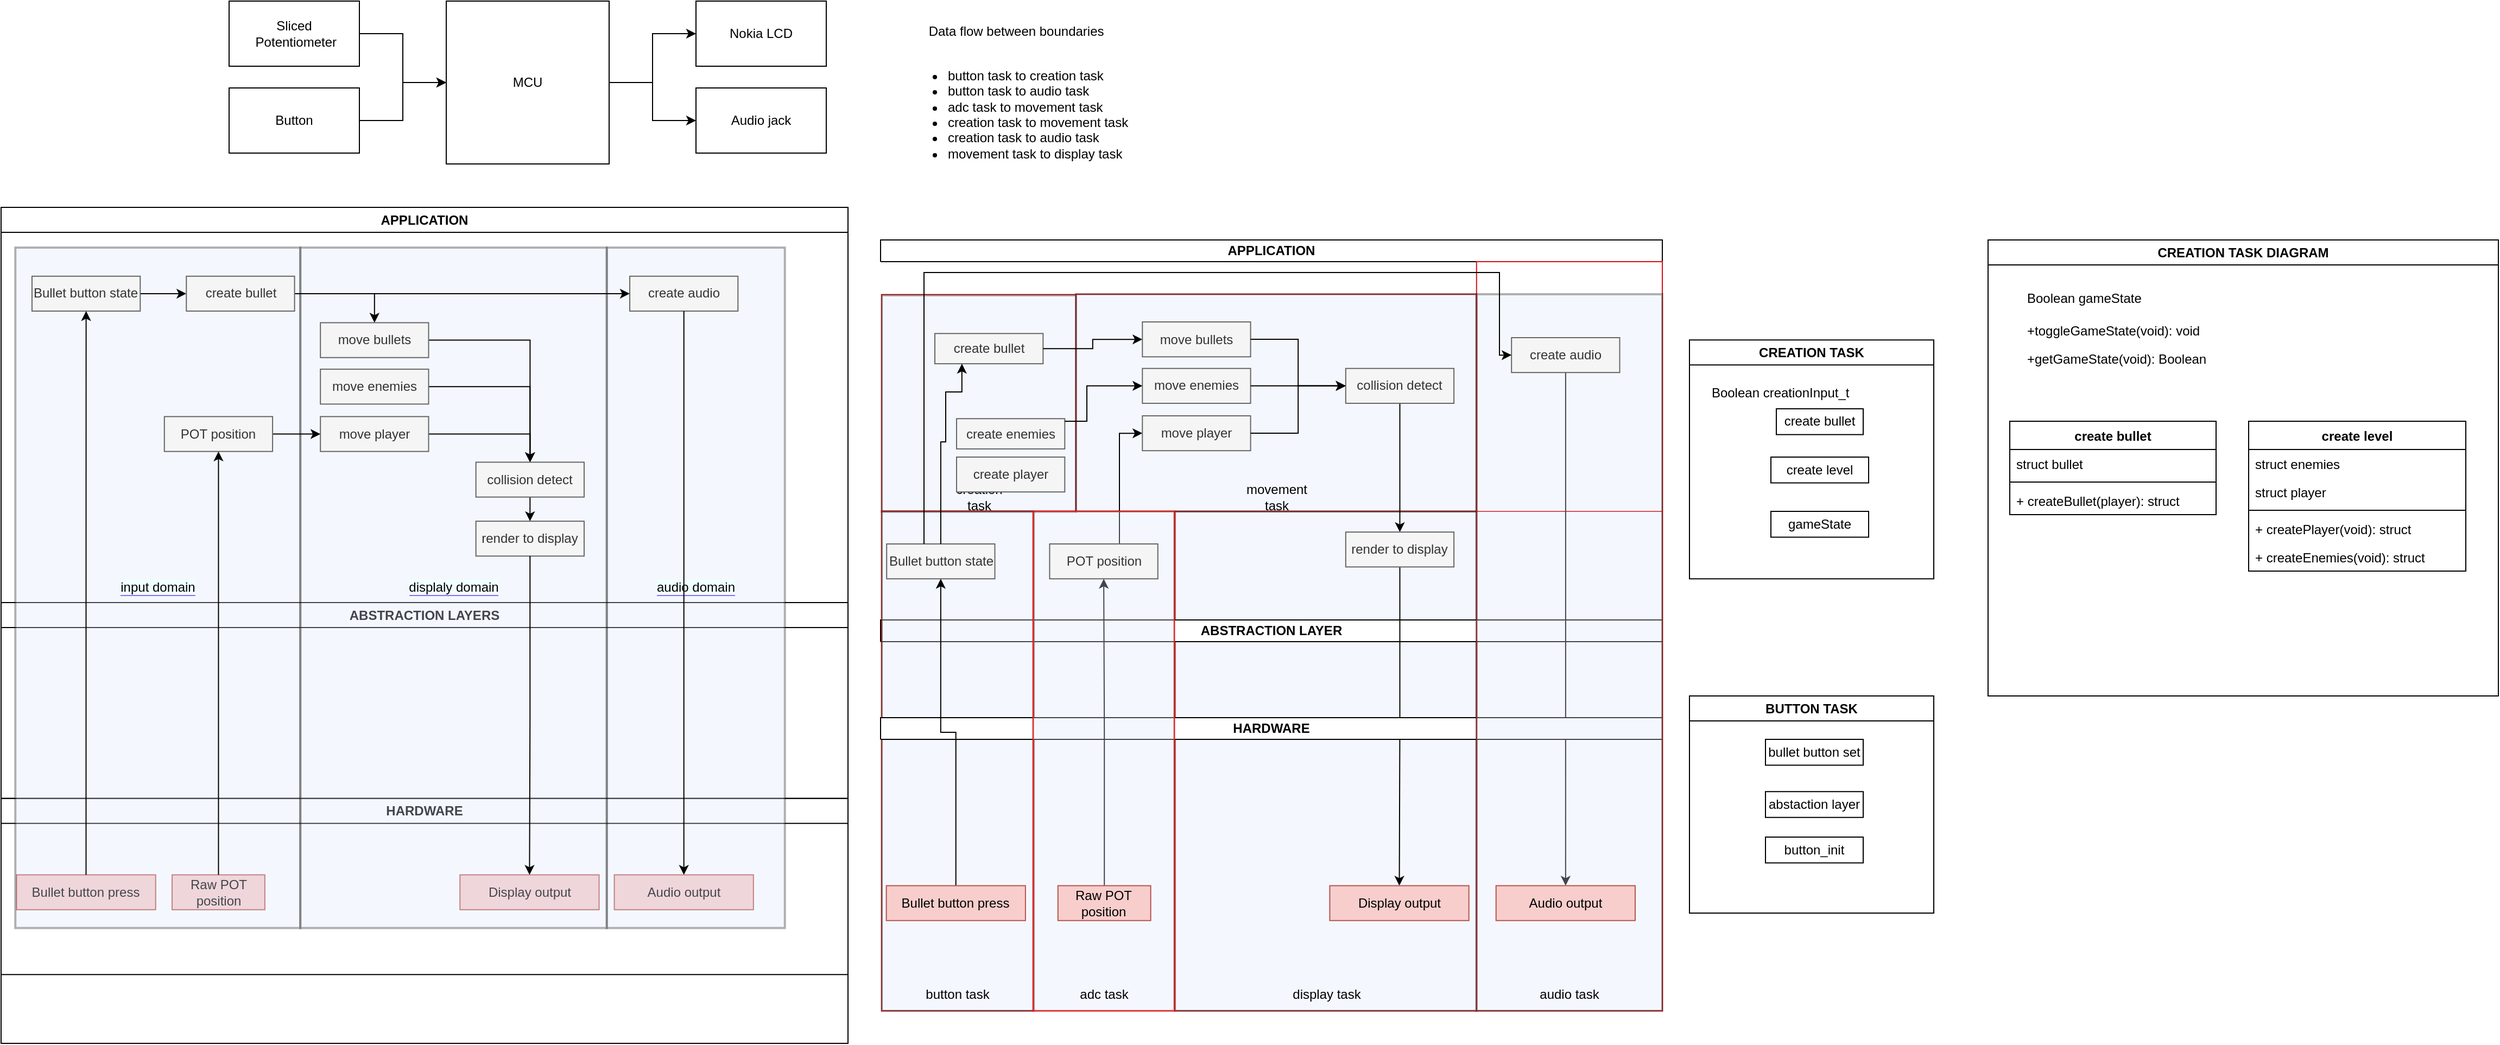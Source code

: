 <mxfile version="20.8.16" type="device"><diagram name="Page-1" id="1NELx2AEdOqGY9zQtOVI"><mxGraphModel dx="2537" dy="984" grid="1" gridSize="10" guides="1" tooltips="1" connect="1" arrows="1" fold="1" page="1" pageScale="1" pageWidth="850" pageHeight="1100" math="0" shadow="0"><root><mxCell id="0"/><mxCell id="1" parent="0"/><mxCell id="5uZmTCG0wgEWwoezwsLT-21" style="edgeStyle=orthogonalEdgeStyle;rounded=0;orthogonalLoop=1;jettySize=auto;html=1;" parent="1" source="5uZmTCG0wgEWwoezwsLT-16" target="5uZmTCG0wgEWwoezwsLT-18" edge="1"><mxGeometry relative="1" as="geometry"/></mxCell><mxCell id="5uZmTCG0wgEWwoezwsLT-16" value="Sliced&lt;br&gt;&amp;nbsp;Potentiometer" style="rounded=0;whiteSpace=wrap;html=1;" parent="1" vertex="1"><mxGeometry x="-630" y="80" width="120" height="60" as="geometry"/></mxCell><mxCell id="5uZmTCG0wgEWwoezwsLT-22" style="edgeStyle=orthogonalEdgeStyle;rounded=0;orthogonalLoop=1;jettySize=auto;html=1;entryX=0;entryY=0.5;entryDx=0;entryDy=0;" parent="1" source="5uZmTCG0wgEWwoezwsLT-17" target="5uZmTCG0wgEWwoezwsLT-18" edge="1"><mxGeometry relative="1" as="geometry"/></mxCell><mxCell id="5uZmTCG0wgEWwoezwsLT-17" value="Button" style="rounded=0;whiteSpace=wrap;html=1;" parent="1" vertex="1"><mxGeometry x="-630" y="160" width="120" height="60" as="geometry"/></mxCell><mxCell id="5uZmTCG0wgEWwoezwsLT-23" style="edgeStyle=orthogonalEdgeStyle;rounded=0;orthogonalLoop=1;jettySize=auto;html=1;entryX=0;entryY=0.5;entryDx=0;entryDy=0;" parent="1" source="5uZmTCG0wgEWwoezwsLT-18" target="5uZmTCG0wgEWwoezwsLT-19" edge="1"><mxGeometry relative="1" as="geometry"/></mxCell><mxCell id="5uZmTCG0wgEWwoezwsLT-24" style="edgeStyle=orthogonalEdgeStyle;rounded=0;orthogonalLoop=1;jettySize=auto;html=1;" parent="1" source="5uZmTCG0wgEWwoezwsLT-18" target="5uZmTCG0wgEWwoezwsLT-20" edge="1"><mxGeometry relative="1" as="geometry"/></mxCell><mxCell id="5uZmTCG0wgEWwoezwsLT-18" value="MCU" style="whiteSpace=wrap;html=1;aspect=fixed;" parent="1" vertex="1"><mxGeometry x="-430" y="80" width="150" height="150" as="geometry"/></mxCell><mxCell id="5uZmTCG0wgEWwoezwsLT-19" value="Nokia LCD" style="rounded=0;whiteSpace=wrap;html=1;" parent="1" vertex="1"><mxGeometry x="-200" y="80" width="120" height="60" as="geometry"/></mxCell><mxCell id="5uZmTCG0wgEWwoezwsLT-20" value="Audio jack" style="rounded=0;whiteSpace=wrap;html=1;" parent="1" vertex="1"><mxGeometry x="-200" y="160" width="120" height="60" as="geometry"/></mxCell><mxCell id="bnLN7PZS4rOPVqnWABHu-83" value="HARDWARE" style="swimlane;whiteSpace=wrap;html=1;" parent="1" vertex="1"><mxGeometry x="-840" y="814.35" width="780" height="225.65" as="geometry"><mxRectangle x="130" y="420" width="140" height="30" as="alternateBounds"/></mxGeometry></mxCell><mxCell id="bnLN7PZS4rOPVqnWABHu-84" value="" style="group" parent="bnLN7PZS4rOPVqnWABHu-83" vertex="1" connectable="0"><mxGeometry x="14.237" y="70.413" width="678.669" height="32.118" as="geometry"/></mxCell><mxCell id="bnLN7PZS4rOPVqnWABHu-85" value="Audio output" style="text;html=1;align=center;verticalAlign=middle;whiteSpace=wrap;rounded=0;fillColor=#f8cecc;strokeColor=#b85450;" parent="bnLN7PZS4rOPVqnWABHu-84" vertex="1"><mxGeometry x="550.534" width="128.136" height="32.118" as="geometry"/></mxCell><mxCell id="bnLN7PZS4rOPVqnWABHu-86" value="Display output" style="text;html=1;align=center;verticalAlign=middle;whiteSpace=wrap;rounded=0;fillColor=#f8cecc;strokeColor=#b85450;" parent="bnLN7PZS4rOPVqnWABHu-84" vertex="1"><mxGeometry x="408.389" width="128.136" height="32.118" as="geometry"/></mxCell><mxCell id="bnLN7PZS4rOPVqnWABHu-87" value="Bullet button press" style="text;html=1;align=center;verticalAlign=middle;whiteSpace=wrap;rounded=0;fillColor=#f8cecc;strokeColor=#b85450;" parent="bnLN7PZS4rOPVqnWABHu-84" vertex="1"><mxGeometry width="128.136" height="32.118" as="geometry"/></mxCell><mxCell id="bnLN7PZS4rOPVqnWABHu-88" value="Raw POT position" style="text;html=1;align=center;verticalAlign=middle;whiteSpace=wrap;rounded=0;fillColor=#f8cecc;strokeColor=#b85450;" parent="bnLN7PZS4rOPVqnWABHu-84" vertex="1"><mxGeometry x="143.27" width="85.424" height="32.118" as="geometry"/></mxCell><mxCell id="bnLN7PZS4rOPVqnWABHu-89" value="ABSTRACTION LAYERS" style="swimlane;whiteSpace=wrap;html=1;" parent="1" vertex="1"><mxGeometry x="-840" y="634" width="780" height="180.35" as="geometry"><mxRectangle y="280.769" width="140" height="30" as="alternateBounds"/></mxGeometry></mxCell><mxCell id="bnLN7PZS4rOPVqnWABHu-90" value="APPLICATION" style="swimlane;whiteSpace=wrap;html=1;" parent="1" vertex="1"><mxGeometry x="-840" y="270" width="780" height="706.59" as="geometry"><mxRectangle x="130" y="420" width="140" height="30" as="alternateBounds"/></mxGeometry></mxCell><mxCell id="bnLN7PZS4rOPVqnWABHu-91" value="&lt;span style=&quot;background-color: rgb(240, 255, 255);&quot;&gt;input domain&lt;/span&gt;" style="rounded=0;whiteSpace=wrap;html=1;labelBackgroundColor=#9169FF;fillColor=#dae8fc;strokeColor=default;shadow=0;glass=0;imageAspect=1;opacity=30;gradientColor=none;strokeWidth=2;" parent="bnLN7PZS4rOPVqnWABHu-90" vertex="1"><mxGeometry x="13.125" y="37.053" width="262.5" height="626.712" as="geometry"/></mxCell><mxCell id="bnLN7PZS4rOPVqnWABHu-92" value="&lt;span style=&quot;background-color: rgb(240, 255, 255);&quot;&gt;audio domain&lt;/span&gt;" style="rounded=0;whiteSpace=wrap;html=1;labelBackgroundColor=#9169FF;fillColor=#dae8fc;strokeColor=#010203;shadow=0;glass=0;imageAspect=1;opacity=30;strokeWidth=2;" parent="bnLN7PZS4rOPVqnWABHu-90" vertex="1"><mxGeometry x="557.812" y="37.053" width="164.062" height="626.712" as="geometry"/></mxCell><mxCell id="bnLN7PZS4rOPVqnWABHu-93" value="&lt;span style=&quot;background-color: rgb(240, 255, 255);&quot;&gt;displaly domain&lt;/span&gt;" style="rounded=0;whiteSpace=wrap;html=1;labelBackgroundColor=#9169FF;fillColor=#dae8fc;strokeColor=#000000;shadow=0;glass=0;imageAspect=1;opacity=30;strokeWidth=2;" parent="bnLN7PZS4rOPVqnWABHu-90" vertex="1"><mxGeometry x="275.625" y="37.053" width="282.188" height="626.712" as="geometry"/></mxCell><mxCell id="bnLN7PZS4rOPVqnWABHu-94" value="create audio" style="text;html=1;align=center;verticalAlign=middle;whiteSpace=wrap;rounded=0;fillColor=#f5f5f5;fontColor=#333333;strokeColor=#666666;" parent="bnLN7PZS4rOPVqnWABHu-90" vertex="1"><mxGeometry x="579.008" y="63.411" width="99.661" height="32.118" as="geometry"/></mxCell><mxCell id="bnLN7PZS4rOPVqnWABHu-95" style="edgeStyle=orthogonalEdgeStyle;rounded=0;orthogonalLoop=1;jettySize=auto;html=1;entryX=0;entryY=0.5;entryDx=0;entryDy=0;" parent="bnLN7PZS4rOPVqnWABHu-90" source="bnLN7PZS4rOPVqnWABHu-96" target="bnLN7PZS4rOPVqnWABHu-103" edge="1"><mxGeometry relative="1" as="geometry"/></mxCell><mxCell id="bnLN7PZS4rOPVqnWABHu-96" value="Bullet button state" style="text;html=1;align=center;verticalAlign=middle;whiteSpace=wrap;rounded=0;fillColor=#f5f5f5;fontColor=#333333;strokeColor=#666666;" parent="bnLN7PZS4rOPVqnWABHu-90" vertex="1"><mxGeometry x="28.474" y="63.411" width="99.661" height="32.118" as="geometry"/></mxCell><mxCell id="bnLN7PZS4rOPVqnWABHu-97" style="edgeStyle=orthogonalEdgeStyle;rounded=0;orthogonalLoop=1;jettySize=auto;html=1;entryX=0;entryY=0.5;entryDx=0;entryDy=0;" parent="bnLN7PZS4rOPVqnWABHu-90" source="bnLN7PZS4rOPVqnWABHu-98" target="bnLN7PZS4rOPVqnWABHu-100" edge="1"><mxGeometry relative="1" as="geometry"/></mxCell><mxCell id="bnLN7PZS4rOPVqnWABHu-98" value="POT position" style="text;html=1;align=center;verticalAlign=middle;whiteSpace=wrap;rounded=0;fillColor=#f5f5f5;fontColor=#333333;strokeColor=#666666;" parent="bnLN7PZS4rOPVqnWABHu-90" vertex="1"><mxGeometry x="150.388" y="192.706" width="99.661" height="32.118" as="geometry"/></mxCell><mxCell id="bnLN7PZS4rOPVqnWABHu-99" style="edgeStyle=orthogonalEdgeStyle;rounded=0;orthogonalLoop=1;jettySize=auto;html=1;entryX=0.5;entryY=0;entryDx=0;entryDy=0;" parent="bnLN7PZS4rOPVqnWABHu-90" source="bnLN7PZS4rOPVqnWABHu-100" target="bnLN7PZS4rOPVqnWABHu-110" edge="1"><mxGeometry relative="1" as="geometry"/></mxCell><mxCell id="bnLN7PZS4rOPVqnWABHu-100" value="move player" style="text;html=1;align=center;verticalAlign=middle;whiteSpace=wrap;rounded=0;fillColor=#f5f5f5;fontColor=#333333;strokeColor=#666666;" parent="bnLN7PZS4rOPVqnWABHu-90" vertex="1"><mxGeometry x="294.091" y="192.706" width="99.661" height="32.118" as="geometry"/></mxCell><mxCell id="bnLN7PZS4rOPVqnWABHu-101" style="edgeStyle=orthogonalEdgeStyle;rounded=0;orthogonalLoop=1;jettySize=auto;html=1;entryX=0.5;entryY=0;entryDx=0;entryDy=0;" parent="bnLN7PZS4rOPVqnWABHu-90" source="bnLN7PZS4rOPVqnWABHu-103" target="bnLN7PZS4rOPVqnWABHu-109" edge="1"><mxGeometry relative="1" as="geometry"/></mxCell><mxCell id="bnLN7PZS4rOPVqnWABHu-102" style="edgeStyle=orthogonalEdgeStyle;rounded=0;orthogonalLoop=1;jettySize=auto;html=1;entryX=0;entryY=0.5;entryDx=0;entryDy=0;" parent="bnLN7PZS4rOPVqnWABHu-90" source="bnLN7PZS4rOPVqnWABHu-103" target="bnLN7PZS4rOPVqnWABHu-94" edge="1"><mxGeometry relative="1" as="geometry"/></mxCell><mxCell id="bnLN7PZS4rOPVqnWABHu-103" value="create bullet" style="text;html=1;align=center;verticalAlign=middle;whiteSpace=wrap;rounded=0;fillColor=#f5f5f5;fontColor=#333333;strokeColor=#666666;" parent="bnLN7PZS4rOPVqnWABHu-90" vertex="1"><mxGeometry x="170.624" y="63.411" width="99.661" height="32.118" as="geometry"/></mxCell><mxCell id="bnLN7PZS4rOPVqnWABHu-104" style="edgeStyle=orthogonalEdgeStyle;rounded=0;orthogonalLoop=1;jettySize=auto;html=1;" parent="bnLN7PZS4rOPVqnWABHu-90" source="bnLN7PZS4rOPVqnWABHu-105" target="bnLN7PZS4rOPVqnWABHu-110" edge="1"><mxGeometry relative="1" as="geometry"/></mxCell><mxCell id="bnLN7PZS4rOPVqnWABHu-105" value="move enemies" style="text;html=1;align=center;verticalAlign=middle;whiteSpace=wrap;rounded=0;fillColor=#f5f5f5;fontColor=#333333;strokeColor=#666666;" parent="bnLN7PZS4rOPVqnWABHu-90" vertex="1"><mxGeometry x="294.091" y="149.058" width="99.661" height="32.118" as="geometry"/></mxCell><mxCell id="bnLN7PZS4rOPVqnWABHu-106" value="render to display" style="text;html=1;align=center;verticalAlign=middle;whiteSpace=wrap;rounded=0;fillColor=#f5f5f5;fontColor=#333333;strokeColor=#666666;" parent="bnLN7PZS4rOPVqnWABHu-90" vertex="1"><mxGeometry x="437.323" y="289.059" width="99.661" height="32.118" as="geometry"/></mxCell><mxCell id="bnLN7PZS4rOPVqnWABHu-107" style="edgeStyle=orthogonalEdgeStyle;rounded=0;orthogonalLoop=1;jettySize=auto;html=1;entryX=0.5;entryY=0;entryDx=0;entryDy=0;startArrow=none;" parent="bnLN7PZS4rOPVqnWABHu-90" source="bnLN7PZS4rOPVqnWABHu-110" target="bnLN7PZS4rOPVqnWABHu-106" edge="1"><mxGeometry relative="1" as="geometry"/></mxCell><mxCell id="bnLN7PZS4rOPVqnWABHu-108" style="edgeStyle=orthogonalEdgeStyle;rounded=0;orthogonalLoop=1;jettySize=auto;html=1;entryX=0.5;entryY=0;entryDx=0;entryDy=0;" parent="bnLN7PZS4rOPVqnWABHu-90" source="bnLN7PZS4rOPVqnWABHu-109" target="bnLN7PZS4rOPVqnWABHu-110" edge="1"><mxGeometry relative="1" as="geometry"/></mxCell><mxCell id="bnLN7PZS4rOPVqnWABHu-109" value="move bullets" style="text;html=1;align=center;verticalAlign=middle;whiteSpace=wrap;rounded=0;fillColor=#f5f5f5;fontColor=#333333;strokeColor=#666666;" parent="bnLN7PZS4rOPVqnWABHu-90" vertex="1"><mxGeometry x="294.089" y="106.235" width="99.661" height="32.118" as="geometry"/></mxCell><mxCell id="bnLN7PZS4rOPVqnWABHu-110" value="collision detect" style="text;html=1;align=center;verticalAlign=middle;whiteSpace=wrap;rounded=0;fillColor=#f5f5f5;fontColor=#333333;strokeColor=#666666;" parent="bnLN7PZS4rOPVqnWABHu-90" vertex="1"><mxGeometry x="437.324" y="234.705" width="99.661" height="32.118" as="geometry"/></mxCell><mxCell id="bnLN7PZS4rOPVqnWABHu-111" style="edgeStyle=orthogonalEdgeStyle;rounded=0;orthogonalLoop=1;jettySize=auto;html=1;entryX=0.5;entryY=1;entryDx=0;entryDy=0;" parent="1" source="bnLN7PZS4rOPVqnWABHu-88" target="bnLN7PZS4rOPVqnWABHu-98" edge="1"><mxGeometry relative="1" as="geometry"/></mxCell><mxCell id="bnLN7PZS4rOPVqnWABHu-112" style="edgeStyle=orthogonalEdgeStyle;rounded=0;orthogonalLoop=1;jettySize=auto;html=1;entryX=0.5;entryY=1;entryDx=0;entryDy=0;" parent="1" source="bnLN7PZS4rOPVqnWABHu-87" target="bnLN7PZS4rOPVqnWABHu-96" edge="1"><mxGeometry relative="1" as="geometry"/></mxCell><mxCell id="bnLN7PZS4rOPVqnWABHu-113" style="edgeStyle=orthogonalEdgeStyle;rounded=0;orthogonalLoop=1;jettySize=auto;html=1;entryX=0.5;entryY=0;entryDx=0;entryDy=0;" parent="1" source="bnLN7PZS4rOPVqnWABHu-94" target="bnLN7PZS4rOPVqnWABHu-85" edge="1"><mxGeometry relative="1" as="geometry"/></mxCell><mxCell id="bnLN7PZS4rOPVqnWABHu-114" style="edgeStyle=orthogonalEdgeStyle;rounded=0;orthogonalLoop=1;jettySize=auto;html=1;entryX=0.5;entryY=0;entryDx=0;entryDy=0;" parent="1" source="bnLN7PZS4rOPVqnWABHu-106" target="bnLN7PZS4rOPVqnWABHu-86" edge="1"><mxGeometry relative="1" as="geometry"><mxPoint x="-210" y="900.823" as="targetPoint"/></mxGeometry></mxCell><mxCell id="bnLN7PZS4rOPVqnWABHu-142" value="" style="group;strokeColor=#d70f0f;" parent="1" vertex="1" connectable="0"><mxGeometry x="241.09" y="550" width="448.91" height="460" as="geometry"/></mxCell><mxCell id="bnLN7PZS4rOPVqnWABHu-37" value="" style="rounded=0;whiteSpace=wrap;html=1;labelBackgroundColor=#9169FF;fillColor=#dae8fc;strokeColor=#000000;shadow=0;glass=0;imageAspect=1;opacity=30;strokeWidth=2;" parent="bnLN7PZS4rOPVqnWABHu-142" vertex="1"><mxGeometry width="277.81" height="460" as="geometry"/></mxCell><mxCell id="bnLN7PZS4rOPVqnWABHu-141" value="display task" style="text;html=1;strokeColor=none;fillColor=none;align=center;verticalAlign=middle;whiteSpace=wrap;rounded=0;" parent="bnLN7PZS4rOPVqnWABHu-142" vertex="1"><mxGeometry x="100.0" y="430.638" width="80.0" height="29.362" as="geometry"/></mxCell><mxCell id="bnLN7PZS4rOPVqnWABHu-149" value="ABSTRACTION LAYER" style="swimlane;whiteSpace=wrap;html=1;container=0;" parent="bnLN7PZS4rOPVqnWABHu-142" vertex="1"><mxGeometry x="-271.09" y="100" width="720" height="20" as="geometry"><mxRectangle x="130" y="420" width="140" height="30" as="alternateBounds"/></mxGeometry></mxCell><mxCell id="5uZmTCG0wgEWwoezwsLT-13" value="APPLICATION" style="swimlane;whiteSpace=wrap;html=1;container=0;" parent="1" vertex="1"><mxGeometry x="-30" y="300" width="720" height="20" as="geometry"><mxRectangle x="130" y="420" width="140" height="30" as="alternateBounds"/></mxGeometry></mxCell><mxCell id="bnLN7PZS4rOPVqnWABHu-125" value="" style="group;strokeColor=#d70f0f;" parent="1" vertex="1" connectable="0"><mxGeometry x="-28.91" y="350.3" width="178.91" height="199.4" as="geometry"/></mxCell><mxCell id="bnLN7PZS4rOPVqnWABHu-128" value="" style="group" parent="bnLN7PZS4rOPVqnWABHu-125" vertex="1" connectable="0"><mxGeometry y="0.699" width="178.91" height="199.4" as="geometry"/></mxCell><mxCell id="bnLN7PZS4rOPVqnWABHu-126" value="" style="rounded=0;whiteSpace=wrap;html=1;labelBackgroundColor=#9169FF;fillColor=#dae8fc;strokeColor=#000000;shadow=0;glass=0;imageAspect=1;opacity=30;strokeWidth=2;" parent="bnLN7PZS4rOPVqnWABHu-128" vertex="1"><mxGeometry width="178.91" height="199.4" as="geometry"/></mxCell><mxCell id="bnLN7PZS4rOPVqnWABHu-127" value="creation task" style="text;html=1;strokeColor=none;fillColor=none;align=center;verticalAlign=middle;whiteSpace=wrap;rounded=0;" parent="bnLN7PZS4rOPVqnWABHu-128" vertex="1"><mxGeometry x="74.457" y="173.391" width="30.001" height="26.009" as="geometry"/></mxCell><mxCell id="bnLN7PZS4rOPVqnWABHu-10" value="create bullet" style="text;html=1;align=center;verticalAlign=middle;whiteSpace=wrap;rounded=0;fillColor=#f5f5f5;fontColor=#333333;strokeColor=#666666;" parent="bnLN7PZS4rOPVqnWABHu-128" vertex="1"><mxGeometry x="48.914" y="35.191" width="99.661" height="27.845" as="geometry"/></mxCell><mxCell id="eGHbOGPo5txQlh3RMDiE-5" value="create enemies" style="text;html=1;align=center;verticalAlign=middle;whiteSpace=wrap;rounded=0;fillColor=#f5f5f5;fontColor=#333333;strokeColor=#666666;" vertex="1" parent="bnLN7PZS4rOPVqnWABHu-128"><mxGeometry x="68.909" y="113.627" width="99.661" height="27.845" as="geometry"/></mxCell><mxCell id="eGHbOGPo5txQlh3RMDiE-48" value="create player" style="text;html=1;align=center;verticalAlign=middle;whiteSpace=wrap;rounded=0;fillColor=#f5f5f5;fontColor=#333333;strokeColor=#666666;" vertex="1" parent="bnLN7PZS4rOPVqnWABHu-128"><mxGeometry x="68.911" y="148.997" width="99.661" height="32.118" as="geometry"/></mxCell><mxCell id="bnLN7PZS4rOPVqnWABHu-124" value="" style="group;strokeColor=#d70f0f;" parent="1" vertex="1" connectable="0"><mxGeometry x="150" y="350" width="368.9" height="200" as="geometry"/></mxCell><mxCell id="bnLN7PZS4rOPVqnWABHu-121" value="" style="rounded=0;whiteSpace=wrap;html=1;labelBackgroundColor=#9169FF;fillColor=#dae8fc;strokeColor=#000000;shadow=0;glass=0;imageAspect=1;opacity=30;strokeWidth=2;" parent="bnLN7PZS4rOPVqnWABHu-124" vertex="1"><mxGeometry width="368.9" height="200" as="geometry"/></mxCell><mxCell id="bnLN7PZS4rOPVqnWABHu-123" value="movement task" style="text;html=1;strokeColor=none;fillColor=none;align=center;verticalAlign=middle;whiteSpace=wrap;rounded=0;" parent="bnLN7PZS4rOPVqnWABHu-124" vertex="1"><mxGeometry x="153.525" y="173.913" width="61.86" height="26.087" as="geometry"/></mxCell><mxCell id="bnLN7PZS4rOPVqnWABHu-144" value="" style="group;strokeColor=#d70f0f;" parent="1" vertex="1" connectable="0"><mxGeometry x="-28.91" y="550" width="140" height="460" as="geometry"/></mxCell><mxCell id="bnLN7PZS4rOPVqnWABHu-38" value="" style="rounded=0;whiteSpace=wrap;html=1;labelBackgroundColor=#9169FF;fillColor=#dae8fc;strokeColor=default;shadow=0;glass=0;imageAspect=1;opacity=30;gradientColor=none;strokeWidth=2;" parent="bnLN7PZS4rOPVqnWABHu-144" vertex="1"><mxGeometry width="140" height="460" as="geometry"/></mxCell><mxCell id="bnLN7PZS4rOPVqnWABHu-143" value="button task" style="text;html=1;strokeColor=none;fillColor=none;align=center;verticalAlign=middle;whiteSpace=wrap;rounded=0;" parent="bnLN7PZS4rOPVqnWABHu-144" vertex="1"><mxGeometry x="35.832" y="430.638" width="68.345" height="29.362" as="geometry"/></mxCell><mxCell id="bnLN7PZS4rOPVqnWABHu-7" value="Bullet button state" style="text;html=1;align=center;verticalAlign=middle;whiteSpace=wrap;rounded=0;fillColor=#f5f5f5;fontColor=#333333;strokeColor=#666666;" parent="bnLN7PZS4rOPVqnWABHu-144" vertex="1"><mxGeometry x="4.514" y="30.001" width="99.661" height="32.118" as="geometry"/></mxCell><mxCell id="bnLN7PZS4rOPVqnWABHu-9" value="move player" style="text;html=1;align=center;verticalAlign=middle;whiteSpace=wrap;rounded=0;fillColor=#f5f5f5;fontColor=#333333;strokeColor=#666666;" parent="1" vertex="1"><mxGeometry x="211.141" y="461.996" width="99.661" height="32.118" as="geometry"/></mxCell><mxCell id="bnLN7PZS4rOPVqnWABHu-117" style="edgeStyle=orthogonalEdgeStyle;rounded=0;orthogonalLoop=1;jettySize=auto;html=1;entryX=0;entryY=0.5;entryDx=0;entryDy=0;" parent="1" source="bnLN7PZS4rOPVqnWABHu-8" target="bnLN7PZS4rOPVqnWABHu-9" edge="1"><mxGeometry relative="1" as="geometry"><Array as="points"><mxPoint x="190" y="478"/></Array></mxGeometry></mxCell><mxCell id="bnLN7PZS4rOPVqnWABHu-11" value="move enemies" style="text;html=1;align=center;verticalAlign=middle;whiteSpace=wrap;rounded=0;fillColor=#f5f5f5;fontColor=#333333;strokeColor=#666666;" parent="1" vertex="1"><mxGeometry x="211.141" y="418.348" width="99.661" height="32.118" as="geometry"/></mxCell><mxCell id="bnLN7PZS4rOPVqnWABHu-32" style="edgeStyle=orthogonalEdgeStyle;rounded=0;orthogonalLoop=1;jettySize=auto;html=1;entryX=0.5;entryY=0;entryDx=0;entryDy=0;startArrow=none;" parent="1" source="bnLN7PZS4rOPVqnWABHu-43" target="bnLN7PZS4rOPVqnWABHu-12" edge="1"><mxGeometry relative="1" as="geometry"/></mxCell><mxCell id="bnLN7PZS4rOPVqnWABHu-13" value="move bullets" style="text;html=1;align=center;verticalAlign=middle;whiteSpace=wrap;rounded=0;fillColor=#f5f5f5;fontColor=#333333;strokeColor=#666666;" parent="1" vertex="1"><mxGeometry x="211.139" y="375.525" width="99.661" height="32.118" as="geometry"/></mxCell><mxCell id="bnLN7PZS4rOPVqnWABHu-43" value="collision detect" style="text;html=1;align=center;verticalAlign=middle;whiteSpace=wrap;rounded=0;fillColor=#f5f5f5;fontColor=#333333;strokeColor=#666666;" parent="1" vertex="1"><mxGeometry x="398.414" y="418.345" width="99.661" height="32.118" as="geometry"/></mxCell><mxCell id="bnLN7PZS4rOPVqnWABHu-119" style="edgeStyle=orthogonalEdgeStyle;rounded=0;orthogonalLoop=1;jettySize=auto;html=1;entryX=0;entryY=0.5;entryDx=0;entryDy=0;" parent="1" source="bnLN7PZS4rOPVqnWABHu-9" target="bnLN7PZS4rOPVqnWABHu-43" edge="1"><mxGeometry relative="1" as="geometry"/></mxCell><mxCell id="bnLN7PZS4rOPVqnWABHu-47" style="edgeStyle=orthogonalEdgeStyle;rounded=0;orthogonalLoop=1;jettySize=auto;html=1;" parent="1" source="bnLN7PZS4rOPVqnWABHu-11" target="bnLN7PZS4rOPVqnWABHu-43" edge="1"><mxGeometry relative="1" as="geometry"/></mxCell><mxCell id="bnLN7PZS4rOPVqnWABHu-118" style="edgeStyle=orthogonalEdgeStyle;rounded=0;orthogonalLoop=1;jettySize=auto;html=1;entryX=0;entryY=0.5;entryDx=0;entryDy=0;" parent="1" source="bnLN7PZS4rOPVqnWABHu-13" target="bnLN7PZS4rOPVqnWABHu-43" edge="1"><mxGeometry relative="1" as="geometry"/></mxCell><mxCell id="bnLN7PZS4rOPVqnWABHu-19" style="edgeStyle=orthogonalEdgeStyle;rounded=0;orthogonalLoop=1;jettySize=auto;html=1;entryX=0.5;entryY=0;entryDx=0;entryDy=0;" parent="1" source="bnLN7PZS4rOPVqnWABHu-1" target="bnLN7PZS4rOPVqnWABHu-5" edge="1"><mxGeometry relative="1" as="geometry"/></mxCell><mxCell id="bnLN7PZS4rOPVqnWABHu-20" style="edgeStyle=orthogonalEdgeStyle;rounded=0;orthogonalLoop=1;jettySize=auto;html=1;entryX=0.5;entryY=0;entryDx=0;entryDy=0;" parent="1" source="bnLN7PZS4rOPVqnWABHu-12" target="bnLN7PZS4rOPVqnWABHu-6" edge="1"><mxGeometry relative="1" as="geometry"><mxPoint x="591.09" y="910.823" as="targetPoint"/></mxGeometry></mxCell><mxCell id="bnLN7PZS4rOPVqnWABHu-150" value="HARDWARE" style="swimlane;whiteSpace=wrap;html=1;container=0;" parent="1" vertex="1"><mxGeometry x="-30" y="740" width="720" height="20" as="geometry"><mxRectangle x="130" y="420" width="140" height="30" as="alternateBounds"/></mxGeometry></mxCell><mxCell id="bnLN7PZS4rOPVqnWABHu-15" style="edgeStyle=orthogonalEdgeStyle;rounded=0;orthogonalLoop=1;jettySize=auto;html=1;entryX=0.5;entryY=1;entryDx=0;entryDy=0;" parent="1" source="bnLN7PZS4rOPVqnWABHu-4" target="bnLN7PZS4rOPVqnWABHu-7" edge="1"><mxGeometry relative="1" as="geometry"/></mxCell><mxCell id="bnLN7PZS4rOPVqnWABHu-17" style="edgeStyle=orthogonalEdgeStyle;rounded=0;orthogonalLoop=1;jettySize=auto;html=1;entryX=0.5;entryY=1;entryDx=0;entryDy=0;" parent="1" source="bnLN7PZS4rOPVqnWABHu-3" target="bnLN7PZS4rOPVqnWABHu-8" edge="1"><mxGeometry relative="1" as="geometry"/></mxCell><mxCell id="bnLN7PZS4rOPVqnWABHu-148" value="" style="group;strokeColor=#D70F0F;" parent="1" vertex="1" connectable="0"><mxGeometry x="110.55" y="550" width="130.0" height="460" as="geometry"/></mxCell><mxCell id="bnLN7PZS4rOPVqnWABHu-115" value="" style="rounded=0;whiteSpace=wrap;html=1;labelBackgroundColor=#9169FF;fillColor=#dae8fc;strokeColor=#d70f0f;shadow=0;glass=0;imageAspect=1;opacity=30;gradientColor=none;strokeWidth=2;" parent="bnLN7PZS4rOPVqnWABHu-148" vertex="1"><mxGeometry width="130" height="460" as="geometry"/></mxCell><mxCell id="bnLN7PZS4rOPVqnWABHu-147" value="adc task" style="text;html=1;strokeColor=none;fillColor=none;align=center;verticalAlign=middle;whiteSpace=wrap;rounded=0;" parent="bnLN7PZS4rOPVqnWABHu-148" vertex="1"><mxGeometry x="35" y="430" width="60" height="30" as="geometry"/></mxCell><mxCell id="bnLN7PZS4rOPVqnWABHu-6" value="Display output" style="text;html=1;align=center;verticalAlign=middle;whiteSpace=wrap;rounded=0;fillColor=#f8cecc;strokeColor=#b85450;" parent="1" vertex="1"><mxGeometry x="383.716" y="894.765" width="128.136" height="32.118" as="geometry"/></mxCell><mxCell id="bnLN7PZS4rOPVqnWABHu-4" value="Bullet button press" style="text;html=1;align=center;verticalAlign=middle;whiteSpace=wrap;rounded=0;fillColor=#f8cecc;strokeColor=#b85450;" parent="1" vertex="1"><mxGeometry x="-24.673" y="894.765" width="128.136" height="32.118" as="geometry"/></mxCell><mxCell id="bnLN7PZS4rOPVqnWABHu-3" value="Raw POT position" style="text;html=1;align=center;verticalAlign=middle;whiteSpace=wrap;rounded=0;fillColor=#f8cecc;strokeColor=#b85450;" parent="1" vertex="1"><mxGeometry x="133.376" y="894.765" width="85.424" height="32.118" as="geometry"/></mxCell><mxCell id="bnLN7PZS4rOPVqnWABHu-8" value="POT position" style="text;html=1;align=center;verticalAlign=middle;whiteSpace=wrap;rounded=0;fillColor=#f5f5f5;fontColor=#333333;strokeColor=#666666;" parent="1" vertex="1"><mxGeometry x="125.718" y="579.996" width="99.661" height="32.118" as="geometry"/></mxCell><mxCell id="bnLN7PZS4rOPVqnWABHu-12" value="render to display" style="text;html=1;align=center;verticalAlign=middle;whiteSpace=wrap;rounded=0;fillColor=#f5f5f5;fontColor=#333333;strokeColor=#666666;" parent="1" vertex="1"><mxGeometry x="398.413" y="569.059" width="99.661" height="32.118" as="geometry"/></mxCell><mxCell id="bnLN7PZS4rOPVqnWABHu-137" value="" style="group;strokeColor=#d70f0f;" parent="1" vertex="1" connectable="0"><mxGeometry x="518.9" y="320" width="171.1" height="690" as="geometry"/></mxCell><mxCell id="bnLN7PZS4rOPVqnWABHu-36" value="" style="rounded=0;whiteSpace=wrap;html=1;labelBackgroundColor=#9169FF;fillColor=#dae8fc;strokeColor=#010203;shadow=0;glass=0;imageAspect=1;opacity=30;strokeWidth=2;" parent="bnLN7PZS4rOPVqnWABHu-137" vertex="1"><mxGeometry y="30" width="171.1" height="660" as="geometry"/></mxCell><mxCell id="bnLN7PZS4rOPVqnWABHu-129" value="audio task" style="text;html=1;strokeColor=none;fillColor=none;align=center;verticalAlign=middle;whiteSpace=wrap;rounded=0;" parent="bnLN7PZS4rOPVqnWABHu-137" vertex="1"><mxGeometry x="54.263" y="660.553" width="62.575" height="29.447" as="geometry"/></mxCell><mxCell id="bnLN7PZS4rOPVqnWABHu-1" value="create audio" style="text;html=1;align=center;verticalAlign=middle;whiteSpace=wrap;rounded=0;fillColor=#f5f5f5;fontColor=#333333;strokeColor=#666666;" parent="bnLN7PZS4rOPVqnWABHu-137" vertex="1"><mxGeometry x="32.198" y="70.001" width="99.661" height="32.118" as="geometry"/></mxCell><mxCell id="bnLN7PZS4rOPVqnWABHu-5" value="Audio output" style="text;html=1;align=center;verticalAlign=middle;whiteSpace=wrap;rounded=0;fillColor=#f8cecc;strokeColor=#b85450;" parent="1" vertex="1"><mxGeometry x="536.861" y="894.765" width="128.136" height="32.118" as="geometry"/></mxCell><mxCell id="bnLN7PZS4rOPVqnWABHu-153" value="&lt;div style=&quot;text-align: center;&quot;&gt;Data flow between boundaries&lt;/div&gt;&lt;div&gt;&lt;br&gt;&lt;/div&gt;&lt;ul&gt;&lt;li&gt;button task to creation task&lt;/li&gt;&lt;li&gt;button task to audio task&lt;/li&gt;&lt;li&gt;adc task to movement task&lt;/li&gt;&lt;li style=&quot;&quot;&gt;creation task to movement task&lt;/li&gt;&lt;li style=&quot;&quot;&gt;creation task to audio task&lt;/li&gt;&lt;li style=&quot;&quot;&gt;movement task to display task&lt;/li&gt;&lt;/ul&gt;" style="text;html=1;strokeColor=none;fillColor=none;align=left;verticalAlign=middle;whiteSpace=wrap;rounded=0;" parent="1" vertex="1"><mxGeometry x="-10" y="80" width="210" height="180" as="geometry"/></mxCell><mxCell id="eGHbOGPo5txQlh3RMDiE-6" style="edgeStyle=orthogonalEdgeStyle;rounded=0;orthogonalLoop=1;jettySize=auto;html=1;entryX=0;entryY=0.5;entryDx=0;entryDy=0;" edge="1" parent="1" source="eGHbOGPo5txQlh3RMDiE-5" target="bnLN7PZS4rOPVqnWABHu-11"><mxGeometry relative="1" as="geometry"><Array as="points"><mxPoint x="160" y="467"/><mxPoint x="160" y="434"/></Array></mxGeometry></mxCell><mxCell id="eGHbOGPo5txQlh3RMDiE-8" style="edgeStyle=orthogonalEdgeStyle;rounded=0;orthogonalLoop=1;jettySize=auto;html=1;entryX=0;entryY=0.5;entryDx=0;entryDy=0;" edge="1" parent="1" source="bnLN7PZS4rOPVqnWABHu-7" target="bnLN7PZS4rOPVqnWABHu-1"><mxGeometry relative="1" as="geometry"><Array as="points"><mxPoint x="10" y="330"/><mxPoint x="540" y="330"/><mxPoint x="540" y="406"/></Array></mxGeometry></mxCell><mxCell id="eGHbOGPo5txQlh3RMDiE-9" style="edgeStyle=orthogonalEdgeStyle;rounded=0;orthogonalLoop=1;jettySize=auto;html=1;entryX=0.25;entryY=1;entryDx=0;entryDy=0;" edge="1" parent="1" source="bnLN7PZS4rOPVqnWABHu-7" target="bnLN7PZS4rOPVqnWABHu-10"><mxGeometry relative="1" as="geometry"><Array as="points"><mxPoint x="26" y="486"/><mxPoint x="30" y="486"/><mxPoint x="30" y="440"/><mxPoint x="45" y="440"/></Array></mxGeometry></mxCell><mxCell id="eGHbOGPo5txQlh3RMDiE-10" style="edgeStyle=orthogonalEdgeStyle;rounded=0;orthogonalLoop=1;jettySize=auto;html=1;entryX=0;entryY=0.5;entryDx=0;entryDy=0;" edge="1" parent="1" source="bnLN7PZS4rOPVqnWABHu-10" target="bnLN7PZS4rOPVqnWABHu-13"><mxGeometry relative="1" as="geometry"/></mxCell><mxCell id="eGHbOGPo5txQlh3RMDiE-13" value="CREATION TASK" style="swimlane;whiteSpace=wrap;html=1;" vertex="1" parent="1"><mxGeometry x="715" y="392.11" width="225" height="220" as="geometry"/></mxCell><mxCell id="eGHbOGPo5txQlh3RMDiE-15" value="Boolean creationInput_t&amp;nbsp;" style="text;html=1;align=center;verticalAlign=middle;resizable=0;points=[];autosize=1;strokeColor=none;fillColor=none;" vertex="1" parent="eGHbOGPo5txQlh3RMDiE-13"><mxGeometry x="10" y="33.41" width="150" height="30" as="geometry"/></mxCell><mxCell id="eGHbOGPo5txQlh3RMDiE-19" value="create bullet" style="whiteSpace=wrap;html=1;" vertex="1" parent="eGHbOGPo5txQlh3RMDiE-13"><mxGeometry x="80" y="63.41" width="80" height="23.77" as="geometry"/></mxCell><mxCell id="eGHbOGPo5txQlh3RMDiE-51" value="create level" style="whiteSpace=wrap;html=1;" vertex="1" parent="eGHbOGPo5txQlh3RMDiE-13"><mxGeometry x="75" y="107.89" width="90" height="23.77" as="geometry"/></mxCell><mxCell id="eGHbOGPo5txQlh3RMDiE-62" value="gameState" style="whiteSpace=wrap;html=1;" vertex="1" parent="eGHbOGPo5txQlh3RMDiE-13"><mxGeometry x="75" y="157.89" width="90" height="23.77" as="geometry"/></mxCell><mxCell id="eGHbOGPo5txQlh3RMDiE-14" value="BUTTON TASK" style="swimlane;whiteSpace=wrap;html=1;" vertex="1" parent="1"><mxGeometry x="715" y="720" width="225" height="200" as="geometry"/></mxCell><mxCell id="eGHbOGPo5txQlh3RMDiE-23" value="bullet button set" style="whiteSpace=wrap;html=1;" vertex="1" parent="eGHbOGPo5txQlh3RMDiE-14"><mxGeometry x="70" y="40.0" width="90" height="23.77" as="geometry"/></mxCell><mxCell id="eGHbOGPo5txQlh3RMDiE-24" value="button_init" style="whiteSpace=wrap;html=1;" vertex="1" parent="eGHbOGPo5txQlh3RMDiE-14"><mxGeometry x="70" y="130.0" width="90" height="23.77" as="geometry"/></mxCell><mxCell id="eGHbOGPo5txQlh3RMDiE-25" value="abstaction layer" style="whiteSpace=wrap;html=1;" vertex="1" parent="eGHbOGPo5txQlh3RMDiE-14"><mxGeometry x="70" y="88.12" width="90" height="23.77" as="geometry"/></mxCell><mxCell id="eGHbOGPo5txQlh3RMDiE-26" value="CREATION TASK DIAGRAM" style="swimlane;whiteSpace=wrap;html=1;" vertex="1" parent="1"><mxGeometry x="990" y="300" width="470" height="420" as="geometry"/></mxCell><mxCell id="eGHbOGPo5txQlh3RMDiE-40" value="create bullet" style="swimlane;fontStyle=1;align=center;verticalAlign=top;childLayout=stackLayout;horizontal=1;startSize=26;horizontalStack=0;resizeParent=1;resizeParentMax=0;resizeLast=0;collapsible=1;marginBottom=0;" vertex="1" parent="eGHbOGPo5txQlh3RMDiE-26"><mxGeometry x="20" y="167" width="190" height="86" as="geometry"/></mxCell><mxCell id="eGHbOGPo5txQlh3RMDiE-41" value="struct bullet" style="text;strokeColor=none;fillColor=none;align=left;verticalAlign=top;spacingLeft=4;spacingRight=4;overflow=hidden;rotatable=0;points=[[0,0.5],[1,0.5]];portConstraint=eastwest;" vertex="1" parent="eGHbOGPo5txQlh3RMDiE-40"><mxGeometry y="26" width="190" height="26" as="geometry"/></mxCell><mxCell id="eGHbOGPo5txQlh3RMDiE-42" value="" style="line;strokeWidth=1;fillColor=none;align=left;verticalAlign=middle;spacingTop=-1;spacingLeft=3;spacingRight=3;rotatable=0;labelPosition=right;points=[];portConstraint=eastwest;strokeColor=inherit;" vertex="1" parent="eGHbOGPo5txQlh3RMDiE-40"><mxGeometry y="52" width="190" height="8" as="geometry"/></mxCell><mxCell id="eGHbOGPo5txQlh3RMDiE-43" value="+ createBullet(player): struct" style="text;strokeColor=none;fillColor=none;align=left;verticalAlign=top;spacingLeft=4;spacingRight=4;overflow=hidden;rotatable=0;points=[[0,0.5],[1,0.5]];portConstraint=eastwest;" vertex="1" parent="eGHbOGPo5txQlh3RMDiE-40"><mxGeometry y="60" width="190" height="26" as="geometry"/></mxCell><mxCell id="eGHbOGPo5txQlh3RMDiE-44" value="create level" style="swimlane;fontStyle=1;align=center;verticalAlign=top;childLayout=stackLayout;horizontal=1;startSize=26;horizontalStack=0;resizeParent=1;resizeParentMax=0;resizeLast=0;collapsible=1;marginBottom=0;" vertex="1" parent="eGHbOGPo5txQlh3RMDiE-26"><mxGeometry x="240" y="167" width="200" height="138" as="geometry"/></mxCell><mxCell id="eGHbOGPo5txQlh3RMDiE-53" value="struct enemies" style="text;strokeColor=none;fillColor=none;align=left;verticalAlign=top;spacingLeft=4;spacingRight=4;overflow=hidden;rotatable=0;points=[[0,0.5],[1,0.5]];portConstraint=eastwest;" vertex="1" parent="eGHbOGPo5txQlh3RMDiE-44"><mxGeometry y="26" width="200" height="26" as="geometry"/></mxCell><mxCell id="eGHbOGPo5txQlh3RMDiE-45" value="struct player" style="text;strokeColor=none;fillColor=none;align=left;verticalAlign=top;spacingLeft=4;spacingRight=4;overflow=hidden;rotatable=0;points=[[0,0.5],[1,0.5]];portConstraint=eastwest;" vertex="1" parent="eGHbOGPo5txQlh3RMDiE-44"><mxGeometry y="52" width="200" height="26" as="geometry"/></mxCell><mxCell id="eGHbOGPo5txQlh3RMDiE-46" value="" style="line;strokeWidth=1;fillColor=none;align=left;verticalAlign=middle;spacingTop=-1;spacingLeft=3;spacingRight=3;rotatable=0;labelPosition=right;points=[];portConstraint=eastwest;strokeColor=inherit;" vertex="1" parent="eGHbOGPo5txQlh3RMDiE-44"><mxGeometry y="78" width="200" height="8" as="geometry"/></mxCell><mxCell id="eGHbOGPo5txQlh3RMDiE-47" value="+ createPlayer(void): struct&#10;" style="text;strokeColor=none;fillColor=none;align=left;verticalAlign=top;spacingLeft=4;spacingRight=4;overflow=hidden;rotatable=0;points=[[0,0.5],[1,0.5]];portConstraint=eastwest;" vertex="1" parent="eGHbOGPo5txQlh3RMDiE-44"><mxGeometry y="86" width="200" height="26" as="geometry"/></mxCell><mxCell id="eGHbOGPo5txQlh3RMDiE-58" value="+ createEnemies(void): struct&#10;" style="text;strokeColor=none;fillColor=none;align=left;verticalAlign=top;spacingLeft=4;spacingRight=4;overflow=hidden;rotatable=0;points=[[0,0.5],[1,0.5]];portConstraint=eastwest;" vertex="1" parent="eGHbOGPo5txQlh3RMDiE-44"><mxGeometry y="112" width="200" height="26" as="geometry"/></mxCell><mxCell id="eGHbOGPo5txQlh3RMDiE-37" value="Boolean gameState" style="text;strokeColor=none;fillColor=none;align=left;verticalAlign=top;spacingLeft=4;spacingRight=4;overflow=hidden;rotatable=0;points=[[0,0.5],[1,0.5]];portConstraint=eastwest;" vertex="1" parent="eGHbOGPo5txQlh3RMDiE-26"><mxGeometry x="30" y="40.0" width="230" height="26" as="geometry"/></mxCell><mxCell id="eGHbOGPo5txQlh3RMDiE-56" value="+toggleGameState(void): void" style="text;strokeColor=none;fillColor=none;align=left;verticalAlign=top;spacingLeft=4;spacingRight=4;overflow=hidden;rotatable=0;points=[[0,0.5],[1,0.5]];portConstraint=eastwest;" vertex="1" parent="eGHbOGPo5txQlh3RMDiE-26"><mxGeometry x="30" y="70" width="230" height="26" as="geometry"/></mxCell><mxCell id="eGHbOGPo5txQlh3RMDiE-57" value="+getGameState(void): Boolean" style="text;strokeColor=none;fillColor=none;align=left;verticalAlign=top;spacingLeft=4;spacingRight=4;overflow=hidden;rotatable=0;points=[[0,0.5],[1,0.5]];portConstraint=eastwest;" vertex="1" parent="eGHbOGPo5txQlh3RMDiE-26"><mxGeometry x="30" y="96" width="230" height="26" as="geometry"/></mxCell></root></mxGraphModel></diagram></mxfile>